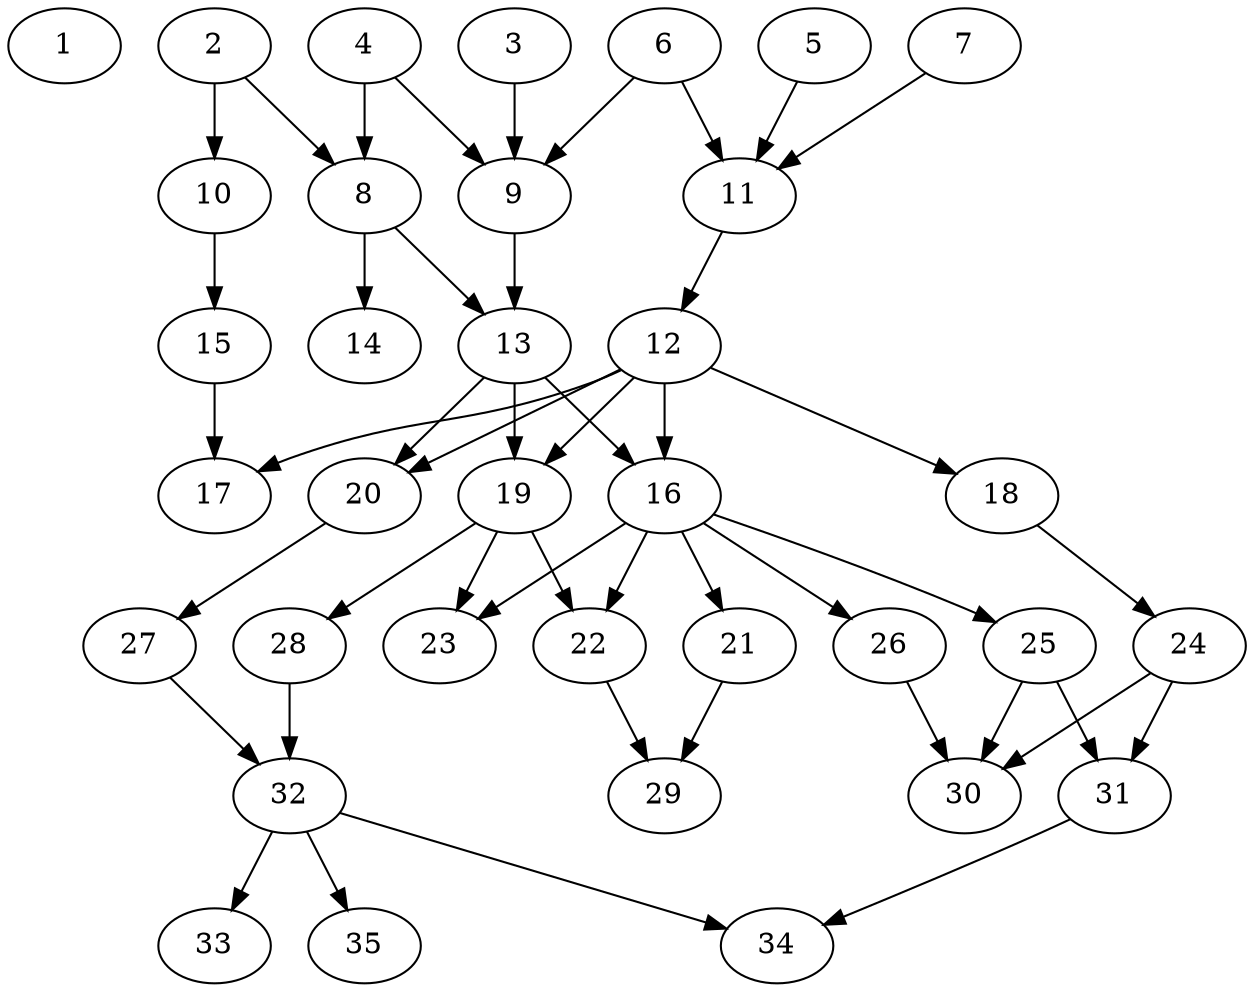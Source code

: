 // DAG (tier=2-normal, mode=data, n=35, ccr=0.402, fat=0.574, density=0.598, regular=0.487, jump=0.184, mindata=2097152, maxdata=16777216)
// DAG automatically generated by daggen at Sun Aug 24 16:33:34 2025
// /home/ermia/Project/Environments/daggen/bin/daggen --dot --ccr 0.402 --fat 0.574 --regular 0.487 --density 0.598 --jump 0.184 --mindata 2097152 --maxdata 16777216 -n 35 
digraph G {
  1 [size="127177321004918636544", alpha="0.01", expect_size="63588660502459318272"]
  2 [size="70057652790063744", alpha="0.08", expect_size="35028826395031872"]
  2 -> 8 [size ="2173330761187328"]
  2 -> 10 [size ="2173330761187328"]
  3 [size="938152730122256384000", alpha="0.06", expect_size="469076365061128192000"]
  3 -> 9 [size ="766665084108800"]
  4 [size="5761023719841420", alpha="0.14", expect_size="2880511859920710"]
  4 -> 8 [size ="108052996947968"]
  4 -> 9 [size ="108052996947968"]
  5 [size="11290733599912000", alpha="0.13", expect_size="5645366799956000"]
  5 -> 11 [size ="831328039731200"]
  6 [size="125784033534639341568", alpha="0.12", expect_size="62892016767319670784"]
  6 -> 9 [size ="200835430612992"]
  6 -> 11 [size ="200835430612992"]
  7 [size="1266577267262125768704", alpha="0.16", expect_size="633288633631062884352"]
  7 -> 11 [size ="936507183464448"]
  8 [size="2136163867394433536", alpha="0.14", expect_size="1068081933697216768"]
  8 -> 13 [size ="726467176562688"]
  8 -> 14 [size ="726467176562688"]
  9 [size="197554761003131872", alpha="0.06", expect_size="98777380501565936"]
  9 -> 13 [size ="358903917314048"]
  10 [size="23405713231390148", alpha="0.01", expect_size="11702856615695074"]
  10 -> 15 [size ="727248030138368"]
  11 [size="2274570056440026759168", alpha="0.17", expect_size="1137285028220013379584"]
  11 -> 12 [size ="1383639224942592"]
  12 [size="357057269304473472", alpha="0.16", expect_size="178528634652236736"]
  12 -> 16 [size ="233949561356288"]
  12 -> 17 [size ="233949561356288"]
  12 -> 18 [size ="233949561356288"]
  12 -> 19 [size ="233949561356288"]
  12 -> 20 [size ="233949561356288"]
  13 [size="719200939349146112", alpha="0.15", expect_size="359600469674573056"]
  13 -> 16 [size ="866430539005952"]
  13 -> 19 [size ="866430539005952"]
  13 -> 20 [size ="866430539005952"]
  14 [size="121062874737629200384", alpha="0.16", expect_size="60531437368814600192"]
  15 [size="1405980104937985792", alpha="0.07", expect_size="702990052468992896"]
  15 -> 17 [size ="1598221159759872"]
  16 [size="103901483447829397504", alpha="0.10", expect_size="51950741723914698752"]
  16 -> 21 [size ="176809048014848"]
  16 -> 22 [size ="176809048014848"]
  16 -> 23 [size ="176809048014848"]
  16 -> 25 [size ="176809048014848"]
  16 -> 26 [size ="176809048014848"]
  17 [size="317056595169587712", alpha="0.13", expect_size="158528297584793856"]
  18 [size="150628550579180273664", alpha="0.19", expect_size="75314275289590136832"]
  18 -> 24 [size ="226479128444928"]
  19 [size="747973182199211264", alpha="0.02", expect_size="373986591099605632"]
  19 -> 22 [size ="1791546588397568"]
  19 -> 23 [size ="1791546588397568"]
  19 -> 28 [size ="1791546588397568"]
  20 [size="940948569453227520", alpha="0.01", expect_size="470474284726613760"]
  20 -> 27 [size ="668649098575872"]
  21 [size="1172964975481272139776", alpha="0.15", expect_size="586482487740636069888"]
  21 -> 29 [size ="889774625783808"]
  22 [size="413159847645099904", alpha="0.04", expect_size="206579923822549952"]
  22 -> 29 [size ="474379137843200"]
  23 [size="464864805090492416000", alpha="0.11", expect_size="232432402545246208000"]
  24 [size="9407284544893300", alpha="0.07", expect_size="4703642272446650"]
  24 -> 30 [size ="238847963168768"]
  24 -> 31 [size ="238847963168768"]
  25 [size="22821094572108800", alpha="0.11", expect_size="11410547286054400"]
  25 -> 30 [size ="415752834252800"]
  25 -> 31 [size ="415752834252800"]
  26 [size="270151409570286665728", alpha="0.03", expect_size="135075704785143332864"]
  26 -> 30 [size ="334319323185152"]
  27 [size="1703665436911348992", alpha="0.04", expect_size="851832718455674496"]
  27 -> 32 [size ="1248969812344832"]
  28 [size="24222036780999932", alpha="0.07", expect_size="12111018390499966"]
  28 -> 32 [size ="1449917281206272"]
  29 [size="745025714386316034048", alpha="0.17", expect_size="372512857193158017024"]
  30 [size="180207408979959087104", alpha="0.13", expect_size="90103704489979543552"]
  31 [size="3007374708910497726464", alpha="0.01", expect_size="1503687354455248863232"]
  31 -> 34 [size ="1666793055715328"]
  32 [size="3117242932329136", alpha="0.10", expect_size="1558621466164568"]
  32 -> 33 [size ="144542435115008"]
  32 -> 34 [size ="144542435115008"]
  32 -> 35 [size ="144542435115008"]
  33 [size="123967194886215040", alpha="0.08", expect_size="61983597443107520"]
  34 [size="80693252851761152000", alpha="0.17", expect_size="40346626425880576000"]
  35 [size="5633984102173007872", alpha="0.15", expect_size="2816992051086503936"]
}